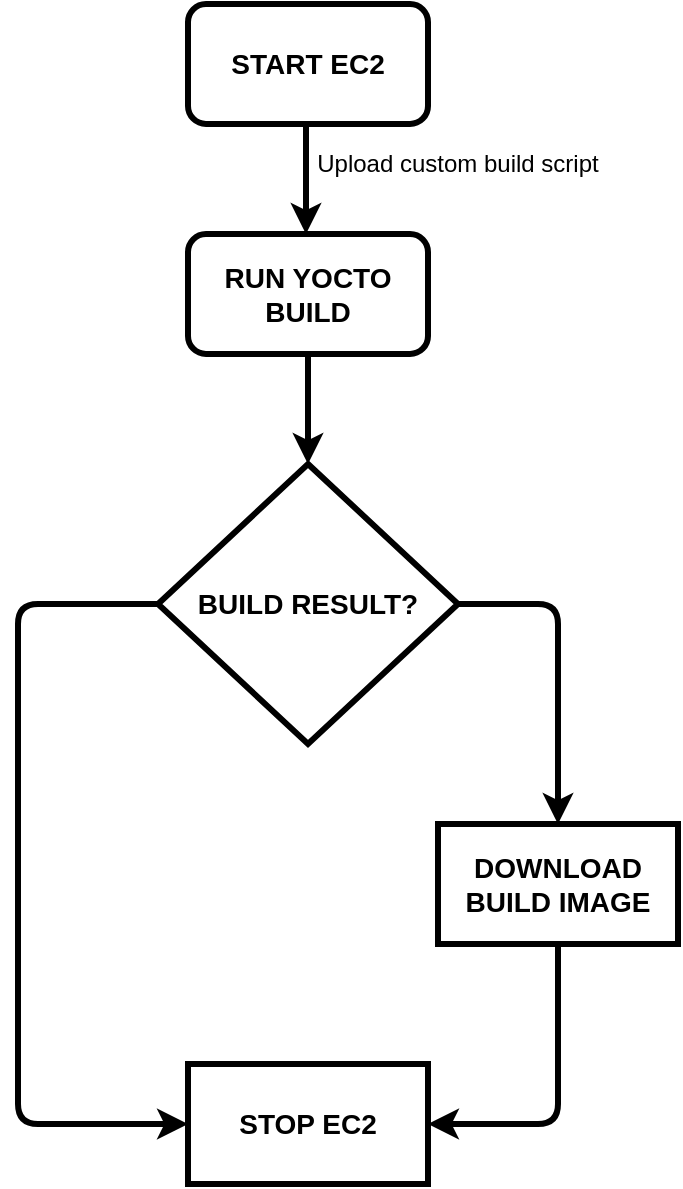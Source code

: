 <mxfile version="10.9.8" type="device"><diagram id="EPQP62IS8QHboIRhn-tX" name="Page-1"><mxGraphModel dx="1106" dy="777" grid="1" gridSize="10" guides="1" tooltips="1" connect="1" arrows="1" fold="1" page="1" pageScale="1" pageWidth="850" pageHeight="1100" math="0" shadow="0"><root><mxCell id="0"/><mxCell id="1" parent="0"/><mxCell id="mzhgrVk6Hw9upN_jPaVj-1" value="&lt;font style=&quot;font-size: 14px&quot;&gt;&lt;b&gt;START EC2&lt;/b&gt;&lt;/font&gt;" style="rounded=1;whiteSpace=wrap;html=1;strokeWidth=3;" vertex="1" parent="1"><mxGeometry x="365" y="60" width="120" height="60" as="geometry"/></mxCell><mxCell id="mzhgrVk6Hw9upN_jPaVj-2" value="&lt;b style=&quot;font-size: 14px ; white-space: normal&quot;&gt;RUN YOCTO BUILD&lt;/b&gt;" style="rounded=1;whiteSpace=wrap;html=1;strokeWidth=3;" vertex="1" parent="1"><mxGeometry x="365" y="175" width="120" height="60" as="geometry"/></mxCell><mxCell id="mzhgrVk6Hw9upN_jPaVj-3" value="&lt;b style=&quot;font-size: 14px ; white-space: normal&quot;&gt;BUILD RESULT?&lt;/b&gt;" style="rhombus;whiteSpace=wrap;html=1;strokeWidth=3;" vertex="1" parent="1"><mxGeometry x="350" y="290" width="150" height="140" as="geometry"/></mxCell><mxCell id="mzhgrVk6Hw9upN_jPaVj-4" value="&lt;b style=&quot;font-size: 14px ; white-space: normal&quot;&gt;STOP EC2&lt;/b&gt;" style="rounded=0;whiteSpace=wrap;html=1;strokeWidth=3;" vertex="1" parent="1"><mxGeometry x="365" y="590" width="120" height="60" as="geometry"/></mxCell><mxCell id="mzhgrVk6Hw9upN_jPaVj-5" value="&lt;b style=&quot;font-size: 14px ; white-space: normal&quot;&gt;DOWNLOAD BUILD IMAGE&lt;/b&gt;" style="rounded=0;whiteSpace=wrap;html=1;strokeWidth=3;" vertex="1" parent="1"><mxGeometry x="490" y="470" width="120" height="60" as="geometry"/></mxCell><mxCell id="mzhgrVk6Hw9upN_jPaVj-6" value="" style="endArrow=classic;html=1;exitX=0;exitY=0.5;exitDx=0;exitDy=0;entryX=0;entryY=0.5;entryDx=0;entryDy=0;strokeWidth=3;" edge="1" parent="1" source="mzhgrVk6Hw9upN_jPaVj-3" target="mzhgrVk6Hw9upN_jPaVj-4"><mxGeometry width="50" height="50" relative="1" as="geometry"><mxPoint x="240" y="440" as="sourcePoint"/><mxPoint x="290" y="390" as="targetPoint"/><Array as="points"><mxPoint x="280" y="360"/><mxPoint x="280" y="620"/></Array></mxGeometry></mxCell><mxCell id="mzhgrVk6Hw9upN_jPaVj-7" value="" style="endArrow=classic;html=1;entryX=0.5;entryY=0;entryDx=0;entryDy=0;exitX=1;exitY=0.5;exitDx=0;exitDy=0;strokeWidth=3;" edge="1" parent="1" source="mzhgrVk6Hw9upN_jPaVj-3" target="mzhgrVk6Hw9upN_jPaVj-5"><mxGeometry width="50" height="50" relative="1" as="geometry"><mxPoint x="540" y="380" as="sourcePoint"/><mxPoint x="590" y="330" as="targetPoint"/><Array as="points"><mxPoint x="550" y="360"/></Array></mxGeometry></mxCell><mxCell id="mzhgrVk6Hw9upN_jPaVj-8" value="" style="endArrow=classic;html=1;entryX=1;entryY=0.5;entryDx=0;entryDy=0;exitX=0.5;exitY=1;exitDx=0;exitDy=0;strokeWidth=3;" edge="1" parent="1" source="mzhgrVk6Hw9upN_jPaVj-5" target="mzhgrVk6Hw9upN_jPaVj-4"><mxGeometry width="50" height="50" relative="1" as="geometry"><mxPoint x="510" y="620" as="sourcePoint"/><mxPoint x="560" y="570" as="targetPoint"/><Array as="points"><mxPoint x="550" y="620"/></Array></mxGeometry></mxCell><mxCell id="mzhgrVk6Hw9upN_jPaVj-9" value="" style="endArrow=classic;html=1;strokeWidth=3;exitX=0.5;exitY=1;exitDx=0;exitDy=0;entryX=0.5;entryY=0;entryDx=0;entryDy=0;" edge="1" parent="1" source="mzhgrVk6Hw9upN_jPaVj-2" target="mzhgrVk6Hw9upN_jPaVj-3"><mxGeometry width="50" height="50" relative="1" as="geometry"><mxPoint x="180" y="220" as="sourcePoint"/><mxPoint x="230" y="170" as="targetPoint"/></mxGeometry></mxCell><mxCell id="mzhgrVk6Hw9upN_jPaVj-10" value="" style="endArrow=classic;html=1;strokeWidth=3;exitX=0.5;exitY=1;exitDx=0;exitDy=0;entryX=0.5;entryY=0;entryDx=0;entryDy=0;" edge="1" parent="1"><mxGeometry width="50" height="50" relative="1" as="geometry"><mxPoint x="424" y="120" as="sourcePoint"/><mxPoint x="424" y="175" as="targetPoint"/></mxGeometry></mxCell><mxCell id="mzhgrVk6Hw9upN_jPaVj-11" value="Upload custom build script" style="text;html=1;strokeColor=none;fillColor=none;align=center;verticalAlign=middle;whiteSpace=wrap;rounded=0;" vertex="1" parent="1"><mxGeometry x="400" y="130" width="200" height="20" as="geometry"/></mxCell></root></mxGraphModel></diagram></mxfile>